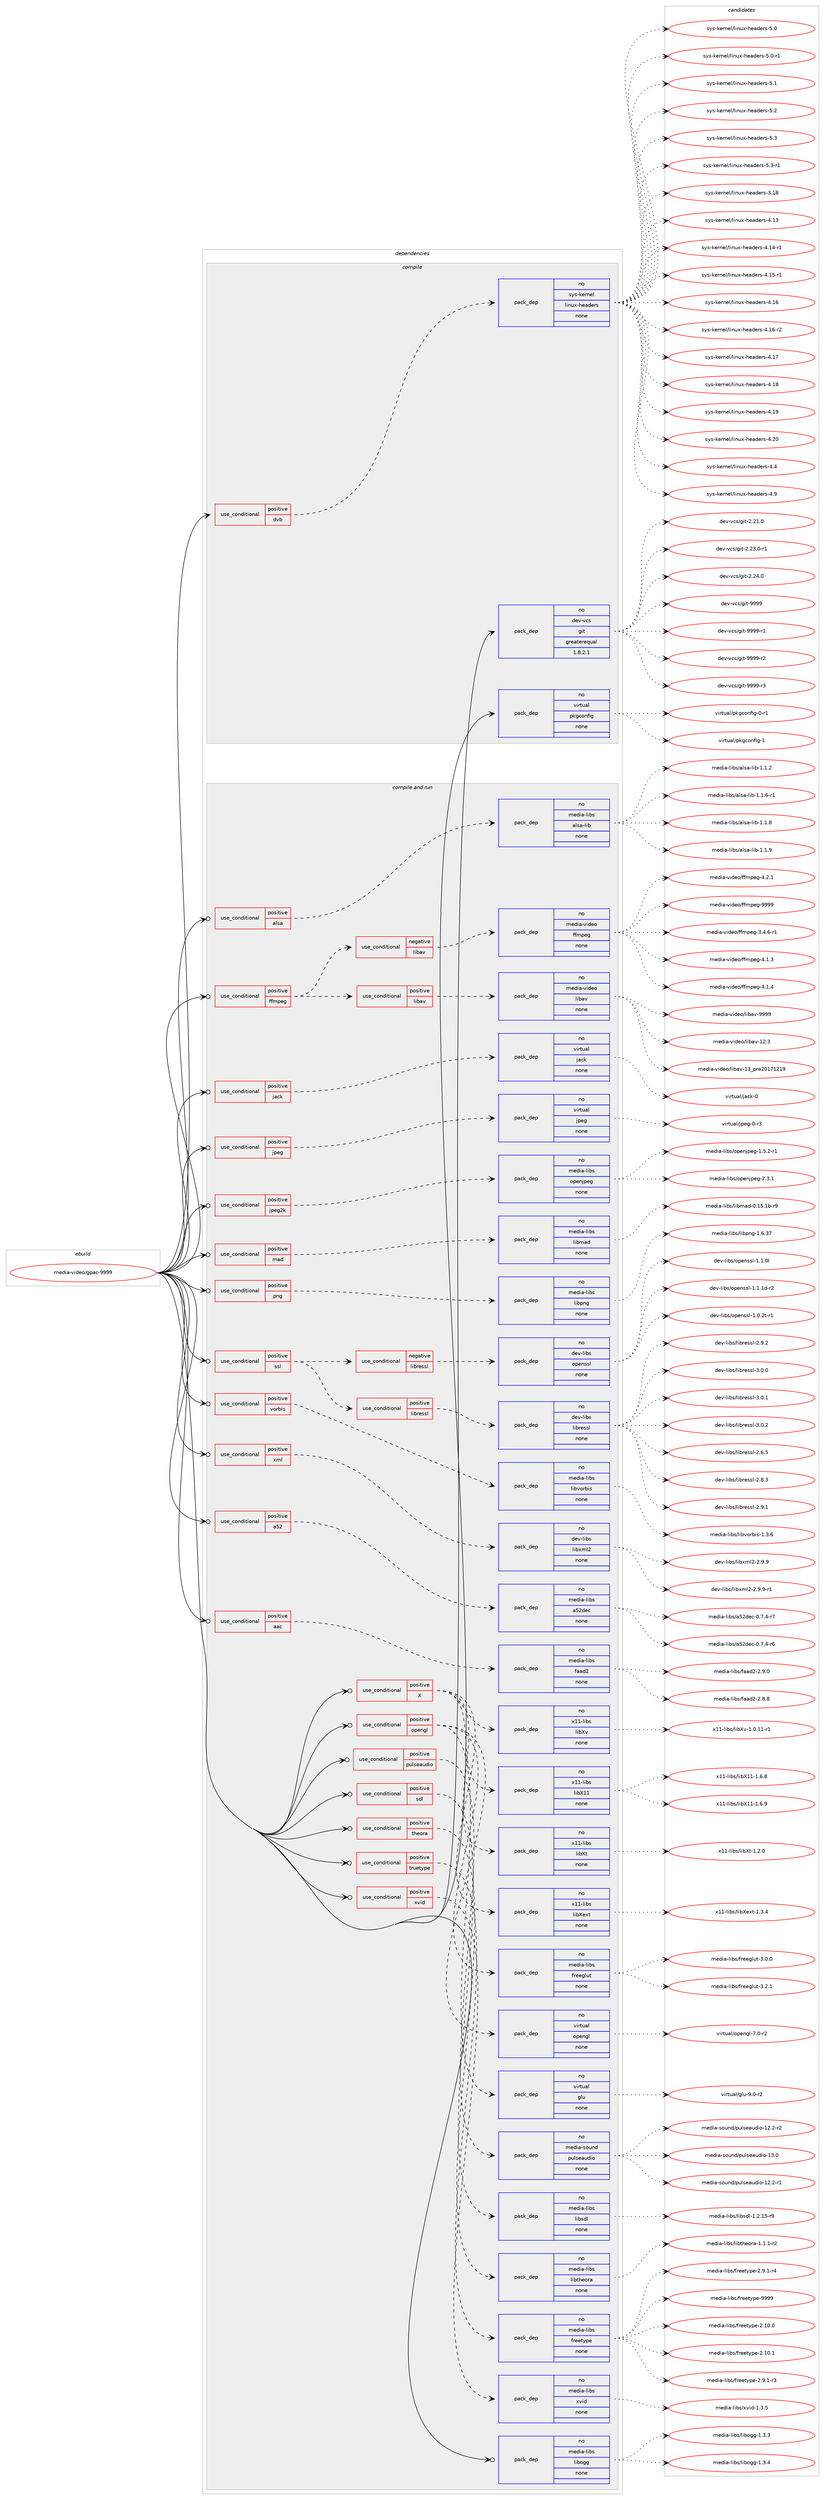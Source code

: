 digraph prolog {

# *************
# Graph options
# *************

newrank=true;
concentrate=true;
compound=true;
graph [rankdir=LR,fontname=Helvetica,fontsize=10,ranksep=1.5];#, ranksep=2.5, nodesep=0.2];
edge  [arrowhead=vee];
node  [fontname=Helvetica,fontsize=10];

# **********
# The ebuild
# **********

subgraph cluster_leftcol {
color=gray;
rank=same;
label=<<i>ebuild</i>>;
id [label="media-video/gpac-9999", color=red, width=4, href="../media-video/gpac-9999.svg"];
}

# ****************
# The dependencies
# ****************

subgraph cluster_midcol {
color=gray;
label=<<i>dependencies</i>>;
subgraph cluster_compile {
fillcolor="#eeeeee";
style=filled;
label=<<i>compile</i>>;
subgraph cond196322 {
dependency807547 [label=<<TABLE BORDER="0" CELLBORDER="1" CELLSPACING="0" CELLPADDING="4"><TR><TD ROWSPAN="3" CELLPADDING="10">use_conditional</TD></TR><TR><TD>positive</TD></TR><TR><TD>dvb</TD></TR></TABLE>>, shape=none, color=red];
subgraph pack597136 {
dependency807548 [label=<<TABLE BORDER="0" CELLBORDER="1" CELLSPACING="0" CELLPADDING="4" WIDTH="220"><TR><TD ROWSPAN="6" CELLPADDING="30">pack_dep</TD></TR><TR><TD WIDTH="110">no</TD></TR><TR><TD>sys-kernel</TD></TR><TR><TD>linux-headers</TD></TR><TR><TD>none</TD></TR><TR><TD></TD></TR></TABLE>>, shape=none, color=blue];
}
dependency807547:e -> dependency807548:w [weight=20,style="dashed",arrowhead="vee"];
}
id:e -> dependency807547:w [weight=20,style="solid",arrowhead="vee"];
subgraph pack597137 {
dependency807549 [label=<<TABLE BORDER="0" CELLBORDER="1" CELLSPACING="0" CELLPADDING="4" WIDTH="220"><TR><TD ROWSPAN="6" CELLPADDING="30">pack_dep</TD></TR><TR><TD WIDTH="110">no</TD></TR><TR><TD>dev-vcs</TD></TR><TR><TD>git</TD></TR><TR><TD>greaterequal</TD></TR><TR><TD>1.8.2.1</TD></TR></TABLE>>, shape=none, color=blue];
}
id:e -> dependency807549:w [weight=20,style="solid",arrowhead="vee"];
subgraph pack597138 {
dependency807550 [label=<<TABLE BORDER="0" CELLBORDER="1" CELLSPACING="0" CELLPADDING="4" WIDTH="220"><TR><TD ROWSPAN="6" CELLPADDING="30">pack_dep</TD></TR><TR><TD WIDTH="110">no</TD></TR><TR><TD>virtual</TD></TR><TR><TD>pkgconfig</TD></TR><TR><TD>none</TD></TR><TR><TD></TD></TR></TABLE>>, shape=none, color=blue];
}
id:e -> dependency807550:w [weight=20,style="solid",arrowhead="vee"];
}
subgraph cluster_compileandrun {
fillcolor="#eeeeee";
style=filled;
label=<<i>compile and run</i>>;
subgraph cond196323 {
dependency807551 [label=<<TABLE BORDER="0" CELLBORDER="1" CELLSPACING="0" CELLPADDING="4"><TR><TD ROWSPAN="3" CELLPADDING="10">use_conditional</TD></TR><TR><TD>positive</TD></TR><TR><TD>X</TD></TR></TABLE>>, shape=none, color=red];
subgraph pack597139 {
dependency807552 [label=<<TABLE BORDER="0" CELLBORDER="1" CELLSPACING="0" CELLPADDING="4" WIDTH="220"><TR><TD ROWSPAN="6" CELLPADDING="30">pack_dep</TD></TR><TR><TD WIDTH="110">no</TD></TR><TR><TD>x11-libs</TD></TR><TR><TD>libXt</TD></TR><TR><TD>none</TD></TR><TR><TD></TD></TR></TABLE>>, shape=none, color=blue];
}
dependency807551:e -> dependency807552:w [weight=20,style="dashed",arrowhead="vee"];
subgraph pack597140 {
dependency807553 [label=<<TABLE BORDER="0" CELLBORDER="1" CELLSPACING="0" CELLPADDING="4" WIDTH="220"><TR><TD ROWSPAN="6" CELLPADDING="30">pack_dep</TD></TR><TR><TD WIDTH="110">no</TD></TR><TR><TD>x11-libs</TD></TR><TR><TD>libX11</TD></TR><TR><TD>none</TD></TR><TR><TD></TD></TR></TABLE>>, shape=none, color=blue];
}
dependency807551:e -> dependency807553:w [weight=20,style="dashed",arrowhead="vee"];
subgraph pack597141 {
dependency807554 [label=<<TABLE BORDER="0" CELLBORDER="1" CELLSPACING="0" CELLPADDING="4" WIDTH="220"><TR><TD ROWSPAN="6" CELLPADDING="30">pack_dep</TD></TR><TR><TD WIDTH="110">no</TD></TR><TR><TD>x11-libs</TD></TR><TR><TD>libXv</TD></TR><TR><TD>none</TD></TR><TR><TD></TD></TR></TABLE>>, shape=none, color=blue];
}
dependency807551:e -> dependency807554:w [weight=20,style="dashed",arrowhead="vee"];
subgraph pack597142 {
dependency807555 [label=<<TABLE BORDER="0" CELLBORDER="1" CELLSPACING="0" CELLPADDING="4" WIDTH="220"><TR><TD ROWSPAN="6" CELLPADDING="30">pack_dep</TD></TR><TR><TD WIDTH="110">no</TD></TR><TR><TD>x11-libs</TD></TR><TR><TD>libXext</TD></TR><TR><TD>none</TD></TR><TR><TD></TD></TR></TABLE>>, shape=none, color=blue];
}
dependency807551:e -> dependency807555:w [weight=20,style="dashed",arrowhead="vee"];
}
id:e -> dependency807551:w [weight=20,style="solid",arrowhead="odotvee"];
subgraph cond196324 {
dependency807556 [label=<<TABLE BORDER="0" CELLBORDER="1" CELLSPACING="0" CELLPADDING="4"><TR><TD ROWSPAN="3" CELLPADDING="10">use_conditional</TD></TR><TR><TD>positive</TD></TR><TR><TD>a52</TD></TR></TABLE>>, shape=none, color=red];
subgraph pack597143 {
dependency807557 [label=<<TABLE BORDER="0" CELLBORDER="1" CELLSPACING="0" CELLPADDING="4" WIDTH="220"><TR><TD ROWSPAN="6" CELLPADDING="30">pack_dep</TD></TR><TR><TD WIDTH="110">no</TD></TR><TR><TD>media-libs</TD></TR><TR><TD>a52dec</TD></TR><TR><TD>none</TD></TR><TR><TD></TD></TR></TABLE>>, shape=none, color=blue];
}
dependency807556:e -> dependency807557:w [weight=20,style="dashed",arrowhead="vee"];
}
id:e -> dependency807556:w [weight=20,style="solid",arrowhead="odotvee"];
subgraph cond196325 {
dependency807558 [label=<<TABLE BORDER="0" CELLBORDER="1" CELLSPACING="0" CELLPADDING="4"><TR><TD ROWSPAN="3" CELLPADDING="10">use_conditional</TD></TR><TR><TD>positive</TD></TR><TR><TD>aac</TD></TR></TABLE>>, shape=none, color=red];
subgraph pack597144 {
dependency807559 [label=<<TABLE BORDER="0" CELLBORDER="1" CELLSPACING="0" CELLPADDING="4" WIDTH="220"><TR><TD ROWSPAN="6" CELLPADDING="30">pack_dep</TD></TR><TR><TD WIDTH="110">no</TD></TR><TR><TD>media-libs</TD></TR><TR><TD>faad2</TD></TR><TR><TD>none</TD></TR><TR><TD></TD></TR></TABLE>>, shape=none, color=blue];
}
dependency807558:e -> dependency807559:w [weight=20,style="dashed",arrowhead="vee"];
}
id:e -> dependency807558:w [weight=20,style="solid",arrowhead="odotvee"];
subgraph cond196326 {
dependency807560 [label=<<TABLE BORDER="0" CELLBORDER="1" CELLSPACING="0" CELLPADDING="4"><TR><TD ROWSPAN="3" CELLPADDING="10">use_conditional</TD></TR><TR><TD>positive</TD></TR><TR><TD>alsa</TD></TR></TABLE>>, shape=none, color=red];
subgraph pack597145 {
dependency807561 [label=<<TABLE BORDER="0" CELLBORDER="1" CELLSPACING="0" CELLPADDING="4" WIDTH="220"><TR><TD ROWSPAN="6" CELLPADDING="30">pack_dep</TD></TR><TR><TD WIDTH="110">no</TD></TR><TR><TD>media-libs</TD></TR><TR><TD>alsa-lib</TD></TR><TR><TD>none</TD></TR><TR><TD></TD></TR></TABLE>>, shape=none, color=blue];
}
dependency807560:e -> dependency807561:w [weight=20,style="dashed",arrowhead="vee"];
}
id:e -> dependency807560:w [weight=20,style="solid",arrowhead="odotvee"];
subgraph cond196327 {
dependency807562 [label=<<TABLE BORDER="0" CELLBORDER="1" CELLSPACING="0" CELLPADDING="4"><TR><TD ROWSPAN="3" CELLPADDING="10">use_conditional</TD></TR><TR><TD>positive</TD></TR><TR><TD>ffmpeg</TD></TR></TABLE>>, shape=none, color=red];
subgraph cond196328 {
dependency807563 [label=<<TABLE BORDER="0" CELLBORDER="1" CELLSPACING="0" CELLPADDING="4"><TR><TD ROWSPAN="3" CELLPADDING="10">use_conditional</TD></TR><TR><TD>negative</TD></TR><TR><TD>libav</TD></TR></TABLE>>, shape=none, color=red];
subgraph pack597146 {
dependency807564 [label=<<TABLE BORDER="0" CELLBORDER="1" CELLSPACING="0" CELLPADDING="4" WIDTH="220"><TR><TD ROWSPAN="6" CELLPADDING="30">pack_dep</TD></TR><TR><TD WIDTH="110">no</TD></TR><TR><TD>media-video</TD></TR><TR><TD>ffmpeg</TD></TR><TR><TD>none</TD></TR><TR><TD></TD></TR></TABLE>>, shape=none, color=blue];
}
dependency807563:e -> dependency807564:w [weight=20,style="dashed",arrowhead="vee"];
}
dependency807562:e -> dependency807563:w [weight=20,style="dashed",arrowhead="vee"];
subgraph cond196329 {
dependency807565 [label=<<TABLE BORDER="0" CELLBORDER="1" CELLSPACING="0" CELLPADDING="4"><TR><TD ROWSPAN="3" CELLPADDING="10">use_conditional</TD></TR><TR><TD>positive</TD></TR><TR><TD>libav</TD></TR></TABLE>>, shape=none, color=red];
subgraph pack597147 {
dependency807566 [label=<<TABLE BORDER="0" CELLBORDER="1" CELLSPACING="0" CELLPADDING="4" WIDTH="220"><TR><TD ROWSPAN="6" CELLPADDING="30">pack_dep</TD></TR><TR><TD WIDTH="110">no</TD></TR><TR><TD>media-video</TD></TR><TR><TD>libav</TD></TR><TR><TD>none</TD></TR><TR><TD></TD></TR></TABLE>>, shape=none, color=blue];
}
dependency807565:e -> dependency807566:w [weight=20,style="dashed",arrowhead="vee"];
}
dependency807562:e -> dependency807565:w [weight=20,style="dashed",arrowhead="vee"];
}
id:e -> dependency807562:w [weight=20,style="solid",arrowhead="odotvee"];
subgraph cond196330 {
dependency807567 [label=<<TABLE BORDER="0" CELLBORDER="1" CELLSPACING="0" CELLPADDING="4"><TR><TD ROWSPAN="3" CELLPADDING="10">use_conditional</TD></TR><TR><TD>positive</TD></TR><TR><TD>jack</TD></TR></TABLE>>, shape=none, color=red];
subgraph pack597148 {
dependency807568 [label=<<TABLE BORDER="0" CELLBORDER="1" CELLSPACING="0" CELLPADDING="4" WIDTH="220"><TR><TD ROWSPAN="6" CELLPADDING="30">pack_dep</TD></TR><TR><TD WIDTH="110">no</TD></TR><TR><TD>virtual</TD></TR><TR><TD>jack</TD></TR><TR><TD>none</TD></TR><TR><TD></TD></TR></TABLE>>, shape=none, color=blue];
}
dependency807567:e -> dependency807568:w [weight=20,style="dashed",arrowhead="vee"];
}
id:e -> dependency807567:w [weight=20,style="solid",arrowhead="odotvee"];
subgraph cond196331 {
dependency807569 [label=<<TABLE BORDER="0" CELLBORDER="1" CELLSPACING="0" CELLPADDING="4"><TR><TD ROWSPAN="3" CELLPADDING="10">use_conditional</TD></TR><TR><TD>positive</TD></TR><TR><TD>jpeg</TD></TR></TABLE>>, shape=none, color=red];
subgraph pack597149 {
dependency807570 [label=<<TABLE BORDER="0" CELLBORDER="1" CELLSPACING="0" CELLPADDING="4" WIDTH="220"><TR><TD ROWSPAN="6" CELLPADDING="30">pack_dep</TD></TR><TR><TD WIDTH="110">no</TD></TR><TR><TD>virtual</TD></TR><TR><TD>jpeg</TD></TR><TR><TD>none</TD></TR><TR><TD></TD></TR></TABLE>>, shape=none, color=blue];
}
dependency807569:e -> dependency807570:w [weight=20,style="dashed",arrowhead="vee"];
}
id:e -> dependency807569:w [weight=20,style="solid",arrowhead="odotvee"];
subgraph cond196332 {
dependency807571 [label=<<TABLE BORDER="0" CELLBORDER="1" CELLSPACING="0" CELLPADDING="4"><TR><TD ROWSPAN="3" CELLPADDING="10">use_conditional</TD></TR><TR><TD>positive</TD></TR><TR><TD>jpeg2k</TD></TR></TABLE>>, shape=none, color=red];
subgraph pack597150 {
dependency807572 [label=<<TABLE BORDER="0" CELLBORDER="1" CELLSPACING="0" CELLPADDING="4" WIDTH="220"><TR><TD ROWSPAN="6" CELLPADDING="30">pack_dep</TD></TR><TR><TD WIDTH="110">no</TD></TR><TR><TD>media-libs</TD></TR><TR><TD>openjpeg</TD></TR><TR><TD>none</TD></TR><TR><TD></TD></TR></TABLE>>, shape=none, color=blue];
}
dependency807571:e -> dependency807572:w [weight=20,style="dashed",arrowhead="vee"];
}
id:e -> dependency807571:w [weight=20,style="solid",arrowhead="odotvee"];
subgraph cond196333 {
dependency807573 [label=<<TABLE BORDER="0" CELLBORDER="1" CELLSPACING="0" CELLPADDING="4"><TR><TD ROWSPAN="3" CELLPADDING="10">use_conditional</TD></TR><TR><TD>positive</TD></TR><TR><TD>mad</TD></TR></TABLE>>, shape=none, color=red];
subgraph pack597151 {
dependency807574 [label=<<TABLE BORDER="0" CELLBORDER="1" CELLSPACING="0" CELLPADDING="4" WIDTH="220"><TR><TD ROWSPAN="6" CELLPADDING="30">pack_dep</TD></TR><TR><TD WIDTH="110">no</TD></TR><TR><TD>media-libs</TD></TR><TR><TD>libmad</TD></TR><TR><TD>none</TD></TR><TR><TD></TD></TR></TABLE>>, shape=none, color=blue];
}
dependency807573:e -> dependency807574:w [weight=20,style="dashed",arrowhead="vee"];
}
id:e -> dependency807573:w [weight=20,style="solid",arrowhead="odotvee"];
subgraph cond196334 {
dependency807575 [label=<<TABLE BORDER="0" CELLBORDER="1" CELLSPACING="0" CELLPADDING="4"><TR><TD ROWSPAN="3" CELLPADDING="10">use_conditional</TD></TR><TR><TD>positive</TD></TR><TR><TD>opengl</TD></TR></TABLE>>, shape=none, color=red];
subgraph pack597152 {
dependency807576 [label=<<TABLE BORDER="0" CELLBORDER="1" CELLSPACING="0" CELLPADDING="4" WIDTH="220"><TR><TD ROWSPAN="6" CELLPADDING="30">pack_dep</TD></TR><TR><TD WIDTH="110">no</TD></TR><TR><TD>media-libs</TD></TR><TR><TD>freeglut</TD></TR><TR><TD>none</TD></TR><TR><TD></TD></TR></TABLE>>, shape=none, color=blue];
}
dependency807575:e -> dependency807576:w [weight=20,style="dashed",arrowhead="vee"];
subgraph pack597153 {
dependency807577 [label=<<TABLE BORDER="0" CELLBORDER="1" CELLSPACING="0" CELLPADDING="4" WIDTH="220"><TR><TD ROWSPAN="6" CELLPADDING="30">pack_dep</TD></TR><TR><TD WIDTH="110">no</TD></TR><TR><TD>virtual</TD></TR><TR><TD>glu</TD></TR><TR><TD>none</TD></TR><TR><TD></TD></TR></TABLE>>, shape=none, color=blue];
}
dependency807575:e -> dependency807577:w [weight=20,style="dashed",arrowhead="vee"];
subgraph pack597154 {
dependency807578 [label=<<TABLE BORDER="0" CELLBORDER="1" CELLSPACING="0" CELLPADDING="4" WIDTH="220"><TR><TD ROWSPAN="6" CELLPADDING="30">pack_dep</TD></TR><TR><TD WIDTH="110">no</TD></TR><TR><TD>virtual</TD></TR><TR><TD>opengl</TD></TR><TR><TD>none</TD></TR><TR><TD></TD></TR></TABLE>>, shape=none, color=blue];
}
dependency807575:e -> dependency807578:w [weight=20,style="dashed",arrowhead="vee"];
}
id:e -> dependency807575:w [weight=20,style="solid",arrowhead="odotvee"];
subgraph cond196335 {
dependency807579 [label=<<TABLE BORDER="0" CELLBORDER="1" CELLSPACING="0" CELLPADDING="4"><TR><TD ROWSPAN="3" CELLPADDING="10">use_conditional</TD></TR><TR><TD>positive</TD></TR><TR><TD>png</TD></TR></TABLE>>, shape=none, color=red];
subgraph pack597155 {
dependency807580 [label=<<TABLE BORDER="0" CELLBORDER="1" CELLSPACING="0" CELLPADDING="4" WIDTH="220"><TR><TD ROWSPAN="6" CELLPADDING="30">pack_dep</TD></TR><TR><TD WIDTH="110">no</TD></TR><TR><TD>media-libs</TD></TR><TR><TD>libpng</TD></TR><TR><TD>none</TD></TR><TR><TD></TD></TR></TABLE>>, shape=none, color=blue];
}
dependency807579:e -> dependency807580:w [weight=20,style="dashed",arrowhead="vee"];
}
id:e -> dependency807579:w [weight=20,style="solid",arrowhead="odotvee"];
subgraph cond196336 {
dependency807581 [label=<<TABLE BORDER="0" CELLBORDER="1" CELLSPACING="0" CELLPADDING="4"><TR><TD ROWSPAN="3" CELLPADDING="10">use_conditional</TD></TR><TR><TD>positive</TD></TR><TR><TD>pulseaudio</TD></TR></TABLE>>, shape=none, color=red];
subgraph pack597156 {
dependency807582 [label=<<TABLE BORDER="0" CELLBORDER="1" CELLSPACING="0" CELLPADDING="4" WIDTH="220"><TR><TD ROWSPAN="6" CELLPADDING="30">pack_dep</TD></TR><TR><TD WIDTH="110">no</TD></TR><TR><TD>media-sound</TD></TR><TR><TD>pulseaudio</TD></TR><TR><TD>none</TD></TR><TR><TD></TD></TR></TABLE>>, shape=none, color=blue];
}
dependency807581:e -> dependency807582:w [weight=20,style="dashed",arrowhead="vee"];
}
id:e -> dependency807581:w [weight=20,style="solid",arrowhead="odotvee"];
subgraph cond196337 {
dependency807583 [label=<<TABLE BORDER="0" CELLBORDER="1" CELLSPACING="0" CELLPADDING="4"><TR><TD ROWSPAN="3" CELLPADDING="10">use_conditional</TD></TR><TR><TD>positive</TD></TR><TR><TD>sdl</TD></TR></TABLE>>, shape=none, color=red];
subgraph pack597157 {
dependency807584 [label=<<TABLE BORDER="0" CELLBORDER="1" CELLSPACING="0" CELLPADDING="4" WIDTH="220"><TR><TD ROWSPAN="6" CELLPADDING="30">pack_dep</TD></TR><TR><TD WIDTH="110">no</TD></TR><TR><TD>media-libs</TD></TR><TR><TD>libsdl</TD></TR><TR><TD>none</TD></TR><TR><TD></TD></TR></TABLE>>, shape=none, color=blue];
}
dependency807583:e -> dependency807584:w [weight=20,style="dashed",arrowhead="vee"];
}
id:e -> dependency807583:w [weight=20,style="solid",arrowhead="odotvee"];
subgraph cond196338 {
dependency807585 [label=<<TABLE BORDER="0" CELLBORDER="1" CELLSPACING="0" CELLPADDING="4"><TR><TD ROWSPAN="3" CELLPADDING="10">use_conditional</TD></TR><TR><TD>positive</TD></TR><TR><TD>ssl</TD></TR></TABLE>>, shape=none, color=red];
subgraph cond196339 {
dependency807586 [label=<<TABLE BORDER="0" CELLBORDER="1" CELLSPACING="0" CELLPADDING="4"><TR><TD ROWSPAN="3" CELLPADDING="10">use_conditional</TD></TR><TR><TD>negative</TD></TR><TR><TD>libressl</TD></TR></TABLE>>, shape=none, color=red];
subgraph pack597158 {
dependency807587 [label=<<TABLE BORDER="0" CELLBORDER="1" CELLSPACING="0" CELLPADDING="4" WIDTH="220"><TR><TD ROWSPAN="6" CELLPADDING="30">pack_dep</TD></TR><TR><TD WIDTH="110">no</TD></TR><TR><TD>dev-libs</TD></TR><TR><TD>openssl</TD></TR><TR><TD>none</TD></TR><TR><TD></TD></TR></TABLE>>, shape=none, color=blue];
}
dependency807586:e -> dependency807587:w [weight=20,style="dashed",arrowhead="vee"];
}
dependency807585:e -> dependency807586:w [weight=20,style="dashed",arrowhead="vee"];
subgraph cond196340 {
dependency807588 [label=<<TABLE BORDER="0" CELLBORDER="1" CELLSPACING="0" CELLPADDING="4"><TR><TD ROWSPAN="3" CELLPADDING="10">use_conditional</TD></TR><TR><TD>positive</TD></TR><TR><TD>libressl</TD></TR></TABLE>>, shape=none, color=red];
subgraph pack597159 {
dependency807589 [label=<<TABLE BORDER="0" CELLBORDER="1" CELLSPACING="0" CELLPADDING="4" WIDTH="220"><TR><TD ROWSPAN="6" CELLPADDING="30">pack_dep</TD></TR><TR><TD WIDTH="110">no</TD></TR><TR><TD>dev-libs</TD></TR><TR><TD>libressl</TD></TR><TR><TD>none</TD></TR><TR><TD></TD></TR></TABLE>>, shape=none, color=blue];
}
dependency807588:e -> dependency807589:w [weight=20,style="dashed",arrowhead="vee"];
}
dependency807585:e -> dependency807588:w [weight=20,style="dashed",arrowhead="vee"];
}
id:e -> dependency807585:w [weight=20,style="solid",arrowhead="odotvee"];
subgraph cond196341 {
dependency807590 [label=<<TABLE BORDER="0" CELLBORDER="1" CELLSPACING="0" CELLPADDING="4"><TR><TD ROWSPAN="3" CELLPADDING="10">use_conditional</TD></TR><TR><TD>positive</TD></TR><TR><TD>theora</TD></TR></TABLE>>, shape=none, color=red];
subgraph pack597160 {
dependency807591 [label=<<TABLE BORDER="0" CELLBORDER="1" CELLSPACING="0" CELLPADDING="4" WIDTH="220"><TR><TD ROWSPAN="6" CELLPADDING="30">pack_dep</TD></TR><TR><TD WIDTH="110">no</TD></TR><TR><TD>media-libs</TD></TR><TR><TD>libtheora</TD></TR><TR><TD>none</TD></TR><TR><TD></TD></TR></TABLE>>, shape=none, color=blue];
}
dependency807590:e -> dependency807591:w [weight=20,style="dashed",arrowhead="vee"];
}
id:e -> dependency807590:w [weight=20,style="solid",arrowhead="odotvee"];
subgraph cond196342 {
dependency807592 [label=<<TABLE BORDER="0" CELLBORDER="1" CELLSPACING="0" CELLPADDING="4"><TR><TD ROWSPAN="3" CELLPADDING="10">use_conditional</TD></TR><TR><TD>positive</TD></TR><TR><TD>truetype</TD></TR></TABLE>>, shape=none, color=red];
subgraph pack597161 {
dependency807593 [label=<<TABLE BORDER="0" CELLBORDER="1" CELLSPACING="0" CELLPADDING="4" WIDTH="220"><TR><TD ROWSPAN="6" CELLPADDING="30">pack_dep</TD></TR><TR><TD WIDTH="110">no</TD></TR><TR><TD>media-libs</TD></TR><TR><TD>freetype</TD></TR><TR><TD>none</TD></TR><TR><TD></TD></TR></TABLE>>, shape=none, color=blue];
}
dependency807592:e -> dependency807593:w [weight=20,style="dashed",arrowhead="vee"];
}
id:e -> dependency807592:w [weight=20,style="solid",arrowhead="odotvee"];
subgraph cond196343 {
dependency807594 [label=<<TABLE BORDER="0" CELLBORDER="1" CELLSPACING="0" CELLPADDING="4"><TR><TD ROWSPAN="3" CELLPADDING="10">use_conditional</TD></TR><TR><TD>positive</TD></TR><TR><TD>vorbis</TD></TR></TABLE>>, shape=none, color=red];
subgraph pack597162 {
dependency807595 [label=<<TABLE BORDER="0" CELLBORDER="1" CELLSPACING="0" CELLPADDING="4" WIDTH="220"><TR><TD ROWSPAN="6" CELLPADDING="30">pack_dep</TD></TR><TR><TD WIDTH="110">no</TD></TR><TR><TD>media-libs</TD></TR><TR><TD>libvorbis</TD></TR><TR><TD>none</TD></TR><TR><TD></TD></TR></TABLE>>, shape=none, color=blue];
}
dependency807594:e -> dependency807595:w [weight=20,style="dashed",arrowhead="vee"];
}
id:e -> dependency807594:w [weight=20,style="solid",arrowhead="odotvee"];
subgraph cond196344 {
dependency807596 [label=<<TABLE BORDER="0" CELLBORDER="1" CELLSPACING="0" CELLPADDING="4"><TR><TD ROWSPAN="3" CELLPADDING="10">use_conditional</TD></TR><TR><TD>positive</TD></TR><TR><TD>xml</TD></TR></TABLE>>, shape=none, color=red];
subgraph pack597163 {
dependency807597 [label=<<TABLE BORDER="0" CELLBORDER="1" CELLSPACING="0" CELLPADDING="4" WIDTH="220"><TR><TD ROWSPAN="6" CELLPADDING="30">pack_dep</TD></TR><TR><TD WIDTH="110">no</TD></TR><TR><TD>dev-libs</TD></TR><TR><TD>libxml2</TD></TR><TR><TD>none</TD></TR><TR><TD></TD></TR></TABLE>>, shape=none, color=blue];
}
dependency807596:e -> dependency807597:w [weight=20,style="dashed",arrowhead="vee"];
}
id:e -> dependency807596:w [weight=20,style="solid",arrowhead="odotvee"];
subgraph cond196345 {
dependency807598 [label=<<TABLE BORDER="0" CELLBORDER="1" CELLSPACING="0" CELLPADDING="4"><TR><TD ROWSPAN="3" CELLPADDING="10">use_conditional</TD></TR><TR><TD>positive</TD></TR><TR><TD>xvid</TD></TR></TABLE>>, shape=none, color=red];
subgraph pack597164 {
dependency807599 [label=<<TABLE BORDER="0" CELLBORDER="1" CELLSPACING="0" CELLPADDING="4" WIDTH="220"><TR><TD ROWSPAN="6" CELLPADDING="30">pack_dep</TD></TR><TR><TD WIDTH="110">no</TD></TR><TR><TD>media-libs</TD></TR><TR><TD>xvid</TD></TR><TR><TD>none</TD></TR><TR><TD></TD></TR></TABLE>>, shape=none, color=blue];
}
dependency807598:e -> dependency807599:w [weight=20,style="dashed",arrowhead="vee"];
}
id:e -> dependency807598:w [weight=20,style="solid",arrowhead="odotvee"];
subgraph pack597165 {
dependency807600 [label=<<TABLE BORDER="0" CELLBORDER="1" CELLSPACING="0" CELLPADDING="4" WIDTH="220"><TR><TD ROWSPAN="6" CELLPADDING="30">pack_dep</TD></TR><TR><TD WIDTH="110">no</TD></TR><TR><TD>media-libs</TD></TR><TR><TD>libogg</TD></TR><TR><TD>none</TD></TR><TR><TD></TD></TR></TABLE>>, shape=none, color=blue];
}
id:e -> dependency807600:w [weight=20,style="solid",arrowhead="odotvee"];
}
subgraph cluster_run {
fillcolor="#eeeeee";
style=filled;
label=<<i>run</i>>;
}
}

# **************
# The candidates
# **************

subgraph cluster_choices {
rank=same;
color=gray;
label=<<i>candidates</i>>;

subgraph choice597136 {
color=black;
nodesep=1;
choice115121115451071011141101011084710810511011712045104101971001011141154551464956 [label="sys-kernel/linux-headers-3.18", color=red, width=4,href="../sys-kernel/linux-headers-3.18.svg"];
choice115121115451071011141101011084710810511011712045104101971001011141154552464951 [label="sys-kernel/linux-headers-4.13", color=red, width=4,href="../sys-kernel/linux-headers-4.13.svg"];
choice1151211154510710111411010110847108105110117120451041019710010111411545524649524511449 [label="sys-kernel/linux-headers-4.14-r1", color=red, width=4,href="../sys-kernel/linux-headers-4.14-r1.svg"];
choice1151211154510710111411010110847108105110117120451041019710010111411545524649534511449 [label="sys-kernel/linux-headers-4.15-r1", color=red, width=4,href="../sys-kernel/linux-headers-4.15-r1.svg"];
choice115121115451071011141101011084710810511011712045104101971001011141154552464954 [label="sys-kernel/linux-headers-4.16", color=red, width=4,href="../sys-kernel/linux-headers-4.16.svg"];
choice1151211154510710111411010110847108105110117120451041019710010111411545524649544511450 [label="sys-kernel/linux-headers-4.16-r2", color=red, width=4,href="../sys-kernel/linux-headers-4.16-r2.svg"];
choice115121115451071011141101011084710810511011712045104101971001011141154552464955 [label="sys-kernel/linux-headers-4.17", color=red, width=4,href="../sys-kernel/linux-headers-4.17.svg"];
choice115121115451071011141101011084710810511011712045104101971001011141154552464956 [label="sys-kernel/linux-headers-4.18", color=red, width=4,href="../sys-kernel/linux-headers-4.18.svg"];
choice115121115451071011141101011084710810511011712045104101971001011141154552464957 [label="sys-kernel/linux-headers-4.19", color=red, width=4,href="../sys-kernel/linux-headers-4.19.svg"];
choice115121115451071011141101011084710810511011712045104101971001011141154552465048 [label="sys-kernel/linux-headers-4.20", color=red, width=4,href="../sys-kernel/linux-headers-4.20.svg"];
choice1151211154510710111411010110847108105110117120451041019710010111411545524652 [label="sys-kernel/linux-headers-4.4", color=red, width=4,href="../sys-kernel/linux-headers-4.4.svg"];
choice1151211154510710111411010110847108105110117120451041019710010111411545524657 [label="sys-kernel/linux-headers-4.9", color=red, width=4,href="../sys-kernel/linux-headers-4.9.svg"];
choice1151211154510710111411010110847108105110117120451041019710010111411545534648 [label="sys-kernel/linux-headers-5.0", color=red, width=4,href="../sys-kernel/linux-headers-5.0.svg"];
choice11512111545107101114110101108471081051101171204510410197100101114115455346484511449 [label="sys-kernel/linux-headers-5.0-r1", color=red, width=4,href="../sys-kernel/linux-headers-5.0-r1.svg"];
choice1151211154510710111411010110847108105110117120451041019710010111411545534649 [label="sys-kernel/linux-headers-5.1", color=red, width=4,href="../sys-kernel/linux-headers-5.1.svg"];
choice1151211154510710111411010110847108105110117120451041019710010111411545534650 [label="sys-kernel/linux-headers-5.2", color=red, width=4,href="../sys-kernel/linux-headers-5.2.svg"];
choice1151211154510710111411010110847108105110117120451041019710010111411545534651 [label="sys-kernel/linux-headers-5.3", color=red, width=4,href="../sys-kernel/linux-headers-5.3.svg"];
choice11512111545107101114110101108471081051101171204510410197100101114115455346514511449 [label="sys-kernel/linux-headers-5.3-r1", color=red, width=4,href="../sys-kernel/linux-headers-5.3-r1.svg"];
dependency807548:e -> choice115121115451071011141101011084710810511011712045104101971001011141154551464956:w [style=dotted,weight="100"];
dependency807548:e -> choice115121115451071011141101011084710810511011712045104101971001011141154552464951:w [style=dotted,weight="100"];
dependency807548:e -> choice1151211154510710111411010110847108105110117120451041019710010111411545524649524511449:w [style=dotted,weight="100"];
dependency807548:e -> choice1151211154510710111411010110847108105110117120451041019710010111411545524649534511449:w [style=dotted,weight="100"];
dependency807548:e -> choice115121115451071011141101011084710810511011712045104101971001011141154552464954:w [style=dotted,weight="100"];
dependency807548:e -> choice1151211154510710111411010110847108105110117120451041019710010111411545524649544511450:w [style=dotted,weight="100"];
dependency807548:e -> choice115121115451071011141101011084710810511011712045104101971001011141154552464955:w [style=dotted,weight="100"];
dependency807548:e -> choice115121115451071011141101011084710810511011712045104101971001011141154552464956:w [style=dotted,weight="100"];
dependency807548:e -> choice115121115451071011141101011084710810511011712045104101971001011141154552464957:w [style=dotted,weight="100"];
dependency807548:e -> choice115121115451071011141101011084710810511011712045104101971001011141154552465048:w [style=dotted,weight="100"];
dependency807548:e -> choice1151211154510710111411010110847108105110117120451041019710010111411545524652:w [style=dotted,weight="100"];
dependency807548:e -> choice1151211154510710111411010110847108105110117120451041019710010111411545524657:w [style=dotted,weight="100"];
dependency807548:e -> choice1151211154510710111411010110847108105110117120451041019710010111411545534648:w [style=dotted,weight="100"];
dependency807548:e -> choice11512111545107101114110101108471081051101171204510410197100101114115455346484511449:w [style=dotted,weight="100"];
dependency807548:e -> choice1151211154510710111411010110847108105110117120451041019710010111411545534649:w [style=dotted,weight="100"];
dependency807548:e -> choice1151211154510710111411010110847108105110117120451041019710010111411545534650:w [style=dotted,weight="100"];
dependency807548:e -> choice1151211154510710111411010110847108105110117120451041019710010111411545534651:w [style=dotted,weight="100"];
dependency807548:e -> choice11512111545107101114110101108471081051101171204510410197100101114115455346514511449:w [style=dotted,weight="100"];
}
subgraph choice597137 {
color=black;
nodesep=1;
choice10010111845118991154710310511645504650494648 [label="dev-vcs/git-2.21.0", color=red, width=4,href="../dev-vcs/git-2.21.0.svg"];
choice100101118451189911547103105116455046505146484511449 [label="dev-vcs/git-2.23.0-r1", color=red, width=4,href="../dev-vcs/git-2.23.0-r1.svg"];
choice10010111845118991154710310511645504650524648 [label="dev-vcs/git-2.24.0", color=red, width=4,href="../dev-vcs/git-2.24.0.svg"];
choice1001011184511899115471031051164557575757 [label="dev-vcs/git-9999", color=red, width=4,href="../dev-vcs/git-9999.svg"];
choice10010111845118991154710310511645575757574511449 [label="dev-vcs/git-9999-r1", color=red, width=4,href="../dev-vcs/git-9999-r1.svg"];
choice10010111845118991154710310511645575757574511450 [label="dev-vcs/git-9999-r2", color=red, width=4,href="../dev-vcs/git-9999-r2.svg"];
choice10010111845118991154710310511645575757574511451 [label="dev-vcs/git-9999-r3", color=red, width=4,href="../dev-vcs/git-9999-r3.svg"];
dependency807549:e -> choice10010111845118991154710310511645504650494648:w [style=dotted,weight="100"];
dependency807549:e -> choice100101118451189911547103105116455046505146484511449:w [style=dotted,weight="100"];
dependency807549:e -> choice10010111845118991154710310511645504650524648:w [style=dotted,weight="100"];
dependency807549:e -> choice1001011184511899115471031051164557575757:w [style=dotted,weight="100"];
dependency807549:e -> choice10010111845118991154710310511645575757574511449:w [style=dotted,weight="100"];
dependency807549:e -> choice10010111845118991154710310511645575757574511450:w [style=dotted,weight="100"];
dependency807549:e -> choice10010111845118991154710310511645575757574511451:w [style=dotted,weight="100"];
}
subgraph choice597138 {
color=black;
nodesep=1;
choice11810511411611797108471121071039911111010210510345484511449 [label="virtual/pkgconfig-0-r1", color=red, width=4,href="../virtual/pkgconfig-0-r1.svg"];
choice1181051141161179710847112107103991111101021051034549 [label="virtual/pkgconfig-1", color=red, width=4,href="../virtual/pkgconfig-1.svg"];
dependency807550:e -> choice11810511411611797108471121071039911111010210510345484511449:w [style=dotted,weight="100"];
dependency807550:e -> choice1181051141161179710847112107103991111101021051034549:w [style=dotted,weight="100"];
}
subgraph choice597139 {
color=black;
nodesep=1;
choice12049494510810598115471081059888116454946504648 [label="x11-libs/libXt-1.2.0", color=red, width=4,href="../x11-libs/libXt-1.2.0.svg"];
dependency807552:e -> choice12049494510810598115471081059888116454946504648:w [style=dotted,weight="100"];
}
subgraph choice597140 {
color=black;
nodesep=1;
choice120494945108105981154710810598884949454946544656 [label="x11-libs/libX11-1.6.8", color=red, width=4,href="../x11-libs/libX11-1.6.8.svg"];
choice120494945108105981154710810598884949454946544657 [label="x11-libs/libX11-1.6.9", color=red, width=4,href="../x11-libs/libX11-1.6.9.svg"];
dependency807553:e -> choice120494945108105981154710810598884949454946544656:w [style=dotted,weight="100"];
dependency807553:e -> choice120494945108105981154710810598884949454946544657:w [style=dotted,weight="100"];
}
subgraph choice597141 {
color=black;
nodesep=1;
choice12049494510810598115471081059888118454946484649494511449 [label="x11-libs/libXv-1.0.11-r1", color=red, width=4,href="../x11-libs/libXv-1.0.11-r1.svg"];
dependency807554:e -> choice12049494510810598115471081059888118454946484649494511449:w [style=dotted,weight="100"];
}
subgraph choice597142 {
color=black;
nodesep=1;
choice12049494510810598115471081059888101120116454946514652 [label="x11-libs/libXext-1.3.4", color=red, width=4,href="../x11-libs/libXext-1.3.4.svg"];
dependency807555:e -> choice12049494510810598115471081059888101120116454946514652:w [style=dotted,weight="100"];
}
subgraph choice597143 {
color=black;
nodesep=1;
choice10910110010597451081059811547975350100101994548465546524511454 [label="media-libs/a52dec-0.7.4-r6", color=red, width=4,href="../media-libs/a52dec-0.7.4-r6.svg"];
choice10910110010597451081059811547975350100101994548465546524511455 [label="media-libs/a52dec-0.7.4-r7", color=red, width=4,href="../media-libs/a52dec-0.7.4-r7.svg"];
dependency807557:e -> choice10910110010597451081059811547975350100101994548465546524511454:w [style=dotted,weight="100"];
dependency807557:e -> choice10910110010597451081059811547975350100101994548465546524511455:w [style=dotted,weight="100"];
}
subgraph choice597144 {
color=black;
nodesep=1;
choice10910110010597451081059811547102979710050455046564656 [label="media-libs/faad2-2.8.8", color=red, width=4,href="../media-libs/faad2-2.8.8.svg"];
choice10910110010597451081059811547102979710050455046574648 [label="media-libs/faad2-2.9.0", color=red, width=4,href="../media-libs/faad2-2.9.0.svg"];
dependency807559:e -> choice10910110010597451081059811547102979710050455046564656:w [style=dotted,weight="100"];
dependency807559:e -> choice10910110010597451081059811547102979710050455046574648:w [style=dotted,weight="100"];
}
subgraph choice597145 {
color=black;
nodesep=1;
choice1091011001059745108105981154797108115974510810598454946494650 [label="media-libs/alsa-lib-1.1.2", color=red, width=4,href="../media-libs/alsa-lib-1.1.2.svg"];
choice10910110010597451081059811547971081159745108105984549464946544511449 [label="media-libs/alsa-lib-1.1.6-r1", color=red, width=4,href="../media-libs/alsa-lib-1.1.6-r1.svg"];
choice1091011001059745108105981154797108115974510810598454946494656 [label="media-libs/alsa-lib-1.1.8", color=red, width=4,href="../media-libs/alsa-lib-1.1.8.svg"];
choice1091011001059745108105981154797108115974510810598454946494657 [label="media-libs/alsa-lib-1.1.9", color=red, width=4,href="../media-libs/alsa-lib-1.1.9.svg"];
dependency807561:e -> choice1091011001059745108105981154797108115974510810598454946494650:w [style=dotted,weight="100"];
dependency807561:e -> choice10910110010597451081059811547971081159745108105984549464946544511449:w [style=dotted,weight="100"];
dependency807561:e -> choice1091011001059745108105981154797108115974510810598454946494656:w [style=dotted,weight="100"];
dependency807561:e -> choice1091011001059745108105981154797108115974510810598454946494657:w [style=dotted,weight="100"];
}
subgraph choice597146 {
color=black;
nodesep=1;
choice1091011001059745118105100101111471021021091121011034551465246544511449 [label="media-video/ffmpeg-3.4.6-r1", color=red, width=4,href="../media-video/ffmpeg-3.4.6-r1.svg"];
choice109101100105974511810510010111147102102109112101103455246494651 [label="media-video/ffmpeg-4.1.3", color=red, width=4,href="../media-video/ffmpeg-4.1.3.svg"];
choice109101100105974511810510010111147102102109112101103455246494652 [label="media-video/ffmpeg-4.1.4", color=red, width=4,href="../media-video/ffmpeg-4.1.4.svg"];
choice109101100105974511810510010111147102102109112101103455246504649 [label="media-video/ffmpeg-4.2.1", color=red, width=4,href="../media-video/ffmpeg-4.2.1.svg"];
choice1091011001059745118105100101111471021021091121011034557575757 [label="media-video/ffmpeg-9999", color=red, width=4,href="../media-video/ffmpeg-9999.svg"];
dependency807564:e -> choice1091011001059745118105100101111471021021091121011034551465246544511449:w [style=dotted,weight="100"];
dependency807564:e -> choice109101100105974511810510010111147102102109112101103455246494651:w [style=dotted,weight="100"];
dependency807564:e -> choice109101100105974511810510010111147102102109112101103455246494652:w [style=dotted,weight="100"];
dependency807564:e -> choice109101100105974511810510010111147102102109112101103455246504649:w [style=dotted,weight="100"];
dependency807564:e -> choice1091011001059745118105100101111471021021091121011034557575757:w [style=dotted,weight="100"];
}
subgraph choice597147 {
color=black;
nodesep=1;
choice10910110010597451181051001011114710810598971184549504651 [label="media-video/libav-12.3", color=red, width=4,href="../media-video/libav-12.3.svg"];
choice1091011001059745118105100101111471081059897118454951951121141015048495549504957 [label="media-video/libav-13_pre20171219", color=red, width=4,href="../media-video/libav-13_pre20171219.svg"];
choice10910110010597451181051001011114710810598971184557575757 [label="media-video/libav-9999", color=red, width=4,href="../media-video/libav-9999.svg"];
dependency807566:e -> choice10910110010597451181051001011114710810598971184549504651:w [style=dotted,weight="100"];
dependency807566:e -> choice1091011001059745118105100101111471081059897118454951951121141015048495549504957:w [style=dotted,weight="100"];
dependency807566:e -> choice10910110010597451181051001011114710810598971184557575757:w [style=dotted,weight="100"];
}
subgraph choice597148 {
color=black;
nodesep=1;
choice118105114116117971084710697991074548 [label="virtual/jack-0", color=red, width=4,href="../virtual/jack-0.svg"];
dependency807568:e -> choice118105114116117971084710697991074548:w [style=dotted,weight="100"];
}
subgraph choice597149 {
color=black;
nodesep=1;
choice118105114116117971084710611210110345484511451 [label="virtual/jpeg-0-r3", color=red, width=4,href="../virtual/jpeg-0-r3.svg"];
dependency807570:e -> choice118105114116117971084710611210110345484511451:w [style=dotted,weight="100"];
}
subgraph choice597150 {
color=black;
nodesep=1;
choice109101100105974510810598115471111121011101061121011034549465346504511449 [label="media-libs/openjpeg-1.5.2-r1", color=red, width=4,href="../media-libs/openjpeg-1.5.2-r1.svg"];
choice10910110010597451081059811547111112101110106112101103455046514649 [label="media-libs/openjpeg-2.3.1", color=red, width=4,href="../media-libs/openjpeg-2.3.1.svg"];
dependency807572:e -> choice109101100105974510810598115471111121011101061121011034549465346504511449:w [style=dotted,weight="100"];
dependency807572:e -> choice10910110010597451081059811547111112101110106112101103455046514649:w [style=dotted,weight="100"];
}
subgraph choice597151 {
color=black;
nodesep=1;
choice10910110010597451081059811547108105981099710045484649534649984511457 [label="media-libs/libmad-0.15.1b-r9", color=red, width=4,href="../media-libs/libmad-0.15.1b-r9.svg"];
dependency807574:e -> choice10910110010597451081059811547108105981099710045484649534649984511457:w [style=dotted,weight="100"];
}
subgraph choice597152 {
color=black;
nodesep=1;
choice10910110010597451081059811547102114101101103108117116455146484648 [label="media-libs/freeglut-3.0.0", color=red, width=4,href="../media-libs/freeglut-3.0.0.svg"];
choice10910110010597451081059811547102114101101103108117116455146504649 [label="media-libs/freeglut-3.2.1", color=red, width=4,href="../media-libs/freeglut-3.2.1.svg"];
dependency807576:e -> choice10910110010597451081059811547102114101101103108117116455146484648:w [style=dotted,weight="100"];
dependency807576:e -> choice10910110010597451081059811547102114101101103108117116455146504649:w [style=dotted,weight="100"];
}
subgraph choice597153 {
color=black;
nodesep=1;
choice1181051141161179710847103108117455746484511450 [label="virtual/glu-9.0-r2", color=red, width=4,href="../virtual/glu-9.0-r2.svg"];
dependency807577:e -> choice1181051141161179710847103108117455746484511450:w [style=dotted,weight="100"];
}
subgraph choice597154 {
color=black;
nodesep=1;
choice1181051141161179710847111112101110103108455546484511450 [label="virtual/opengl-7.0-r2", color=red, width=4,href="../virtual/opengl-7.0-r2.svg"];
dependency807578:e -> choice1181051141161179710847111112101110103108455546484511450:w [style=dotted,weight="100"];
}
subgraph choice597155 {
color=black;
nodesep=1;
choice109101100105974510810598115471081059811211010345494654465155 [label="media-libs/libpng-1.6.37", color=red, width=4,href="../media-libs/libpng-1.6.37.svg"];
dependency807580:e -> choice109101100105974510810598115471081059811211010345494654465155:w [style=dotted,weight="100"];
}
subgraph choice597156 {
color=black;
nodesep=1;
choice1091011001059745115111117110100471121171081151019711710010511145495046504511449 [label="media-sound/pulseaudio-12.2-r1", color=red, width=4,href="../media-sound/pulseaudio-12.2-r1.svg"];
choice1091011001059745115111117110100471121171081151019711710010511145495046504511450 [label="media-sound/pulseaudio-12.2-r2", color=red, width=4,href="../media-sound/pulseaudio-12.2-r2.svg"];
choice109101100105974511511111711010047112117108115101971171001051114549514648 [label="media-sound/pulseaudio-13.0", color=red, width=4,href="../media-sound/pulseaudio-13.0.svg"];
dependency807582:e -> choice1091011001059745115111117110100471121171081151019711710010511145495046504511449:w [style=dotted,weight="100"];
dependency807582:e -> choice1091011001059745115111117110100471121171081151019711710010511145495046504511450:w [style=dotted,weight="100"];
dependency807582:e -> choice109101100105974511511111711010047112117108115101971171001051114549514648:w [style=dotted,weight="100"];
}
subgraph choice597157 {
color=black;
nodesep=1;
choice1091011001059745108105981154710810598115100108454946504649534511457 [label="media-libs/libsdl-1.2.15-r9", color=red, width=4,href="../media-libs/libsdl-1.2.15-r9.svg"];
dependency807584:e -> choice1091011001059745108105981154710810598115100108454946504649534511457:w [style=dotted,weight="100"];
}
subgraph choice597158 {
color=black;
nodesep=1;
choice1001011184510810598115471111121011101151151084549464846501164511449 [label="dev-libs/openssl-1.0.2t-r1", color=red, width=4,href="../dev-libs/openssl-1.0.2t-r1.svg"];
choice100101118451081059811547111112101110115115108454946494648108 [label="dev-libs/openssl-1.1.0l", color=red, width=4,href="../dev-libs/openssl-1.1.0l.svg"];
choice1001011184510810598115471111121011101151151084549464946491004511450 [label="dev-libs/openssl-1.1.1d-r2", color=red, width=4,href="../dev-libs/openssl-1.1.1d-r2.svg"];
dependency807587:e -> choice1001011184510810598115471111121011101151151084549464846501164511449:w [style=dotted,weight="100"];
dependency807587:e -> choice100101118451081059811547111112101110115115108454946494648108:w [style=dotted,weight="100"];
dependency807587:e -> choice1001011184510810598115471111121011101151151084549464946491004511450:w [style=dotted,weight="100"];
}
subgraph choice597159 {
color=black;
nodesep=1;
choice10010111845108105981154710810598114101115115108455046544653 [label="dev-libs/libressl-2.6.5", color=red, width=4,href="../dev-libs/libressl-2.6.5.svg"];
choice10010111845108105981154710810598114101115115108455046564651 [label="dev-libs/libressl-2.8.3", color=red, width=4,href="../dev-libs/libressl-2.8.3.svg"];
choice10010111845108105981154710810598114101115115108455046574649 [label="dev-libs/libressl-2.9.1", color=red, width=4,href="../dev-libs/libressl-2.9.1.svg"];
choice10010111845108105981154710810598114101115115108455046574650 [label="dev-libs/libressl-2.9.2", color=red, width=4,href="../dev-libs/libressl-2.9.2.svg"];
choice10010111845108105981154710810598114101115115108455146484648 [label="dev-libs/libressl-3.0.0", color=red, width=4,href="../dev-libs/libressl-3.0.0.svg"];
choice10010111845108105981154710810598114101115115108455146484649 [label="dev-libs/libressl-3.0.1", color=red, width=4,href="../dev-libs/libressl-3.0.1.svg"];
choice10010111845108105981154710810598114101115115108455146484650 [label="dev-libs/libressl-3.0.2", color=red, width=4,href="../dev-libs/libressl-3.0.2.svg"];
dependency807589:e -> choice10010111845108105981154710810598114101115115108455046544653:w [style=dotted,weight="100"];
dependency807589:e -> choice10010111845108105981154710810598114101115115108455046564651:w [style=dotted,weight="100"];
dependency807589:e -> choice10010111845108105981154710810598114101115115108455046574649:w [style=dotted,weight="100"];
dependency807589:e -> choice10010111845108105981154710810598114101115115108455046574650:w [style=dotted,weight="100"];
dependency807589:e -> choice10010111845108105981154710810598114101115115108455146484648:w [style=dotted,weight="100"];
dependency807589:e -> choice10010111845108105981154710810598114101115115108455146484649:w [style=dotted,weight="100"];
dependency807589:e -> choice10010111845108105981154710810598114101115115108455146484650:w [style=dotted,weight="100"];
}
subgraph choice597160 {
color=black;
nodesep=1;
choice1091011001059745108105981154710810598116104101111114974549464946494511450 [label="media-libs/libtheora-1.1.1-r2", color=red, width=4,href="../media-libs/libtheora-1.1.1-r2.svg"];
dependency807591:e -> choice1091011001059745108105981154710810598116104101111114974549464946494511450:w [style=dotted,weight="100"];
}
subgraph choice597161 {
color=black;
nodesep=1;
choice1091011001059745108105981154710211410110111612111210145504649484648 [label="media-libs/freetype-2.10.0", color=red, width=4,href="../media-libs/freetype-2.10.0.svg"];
choice1091011001059745108105981154710211410110111612111210145504649484649 [label="media-libs/freetype-2.10.1", color=red, width=4,href="../media-libs/freetype-2.10.1.svg"];
choice109101100105974510810598115471021141011011161211121014550465746494511451 [label="media-libs/freetype-2.9.1-r3", color=red, width=4,href="../media-libs/freetype-2.9.1-r3.svg"];
choice109101100105974510810598115471021141011011161211121014550465746494511452 [label="media-libs/freetype-2.9.1-r4", color=red, width=4,href="../media-libs/freetype-2.9.1-r4.svg"];
choice109101100105974510810598115471021141011011161211121014557575757 [label="media-libs/freetype-9999", color=red, width=4,href="../media-libs/freetype-9999.svg"];
dependency807593:e -> choice1091011001059745108105981154710211410110111612111210145504649484648:w [style=dotted,weight="100"];
dependency807593:e -> choice1091011001059745108105981154710211410110111612111210145504649484649:w [style=dotted,weight="100"];
dependency807593:e -> choice109101100105974510810598115471021141011011161211121014550465746494511451:w [style=dotted,weight="100"];
dependency807593:e -> choice109101100105974510810598115471021141011011161211121014550465746494511452:w [style=dotted,weight="100"];
dependency807593:e -> choice109101100105974510810598115471021141011011161211121014557575757:w [style=dotted,weight="100"];
}
subgraph choice597162 {
color=black;
nodesep=1;
choice109101100105974510810598115471081059811811111498105115454946514654 [label="media-libs/libvorbis-1.3.6", color=red, width=4,href="../media-libs/libvorbis-1.3.6.svg"];
dependency807595:e -> choice109101100105974510810598115471081059811811111498105115454946514654:w [style=dotted,weight="100"];
}
subgraph choice597163 {
color=black;
nodesep=1;
choice1001011184510810598115471081059812010910850455046574657 [label="dev-libs/libxml2-2.9.9", color=red, width=4,href="../dev-libs/libxml2-2.9.9.svg"];
choice10010111845108105981154710810598120109108504550465746574511449 [label="dev-libs/libxml2-2.9.9-r1", color=red, width=4,href="../dev-libs/libxml2-2.9.9-r1.svg"];
dependency807597:e -> choice1001011184510810598115471081059812010910850455046574657:w [style=dotted,weight="100"];
dependency807597:e -> choice10010111845108105981154710810598120109108504550465746574511449:w [style=dotted,weight="100"];
}
subgraph choice597164 {
color=black;
nodesep=1;
choice10910110010597451081059811547120118105100454946514653 [label="media-libs/xvid-1.3.5", color=red, width=4,href="../media-libs/xvid-1.3.5.svg"];
dependency807599:e -> choice10910110010597451081059811547120118105100454946514653:w [style=dotted,weight="100"];
}
subgraph choice597165 {
color=black;
nodesep=1;
choice1091011001059745108105981154710810598111103103454946514651 [label="media-libs/libogg-1.3.3", color=red, width=4,href="../media-libs/libogg-1.3.3.svg"];
choice1091011001059745108105981154710810598111103103454946514652 [label="media-libs/libogg-1.3.4", color=red, width=4,href="../media-libs/libogg-1.3.4.svg"];
dependency807600:e -> choice1091011001059745108105981154710810598111103103454946514651:w [style=dotted,weight="100"];
dependency807600:e -> choice1091011001059745108105981154710810598111103103454946514652:w [style=dotted,weight="100"];
}
}

}
